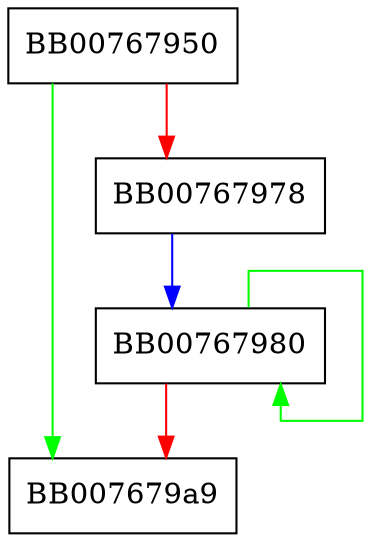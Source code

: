 digraph aria_128_ecb_cipher {
  node [shape="box"];
  graph [splines=ortho];
  BB00767950 -> BB007679a9 [color="green"];
  BB00767950 -> BB00767978 [color="red"];
  BB00767978 -> BB00767980 [color="blue"];
  BB00767980 -> BB00767980 [color="green"];
  BB00767980 -> BB007679a9 [color="red"];
}